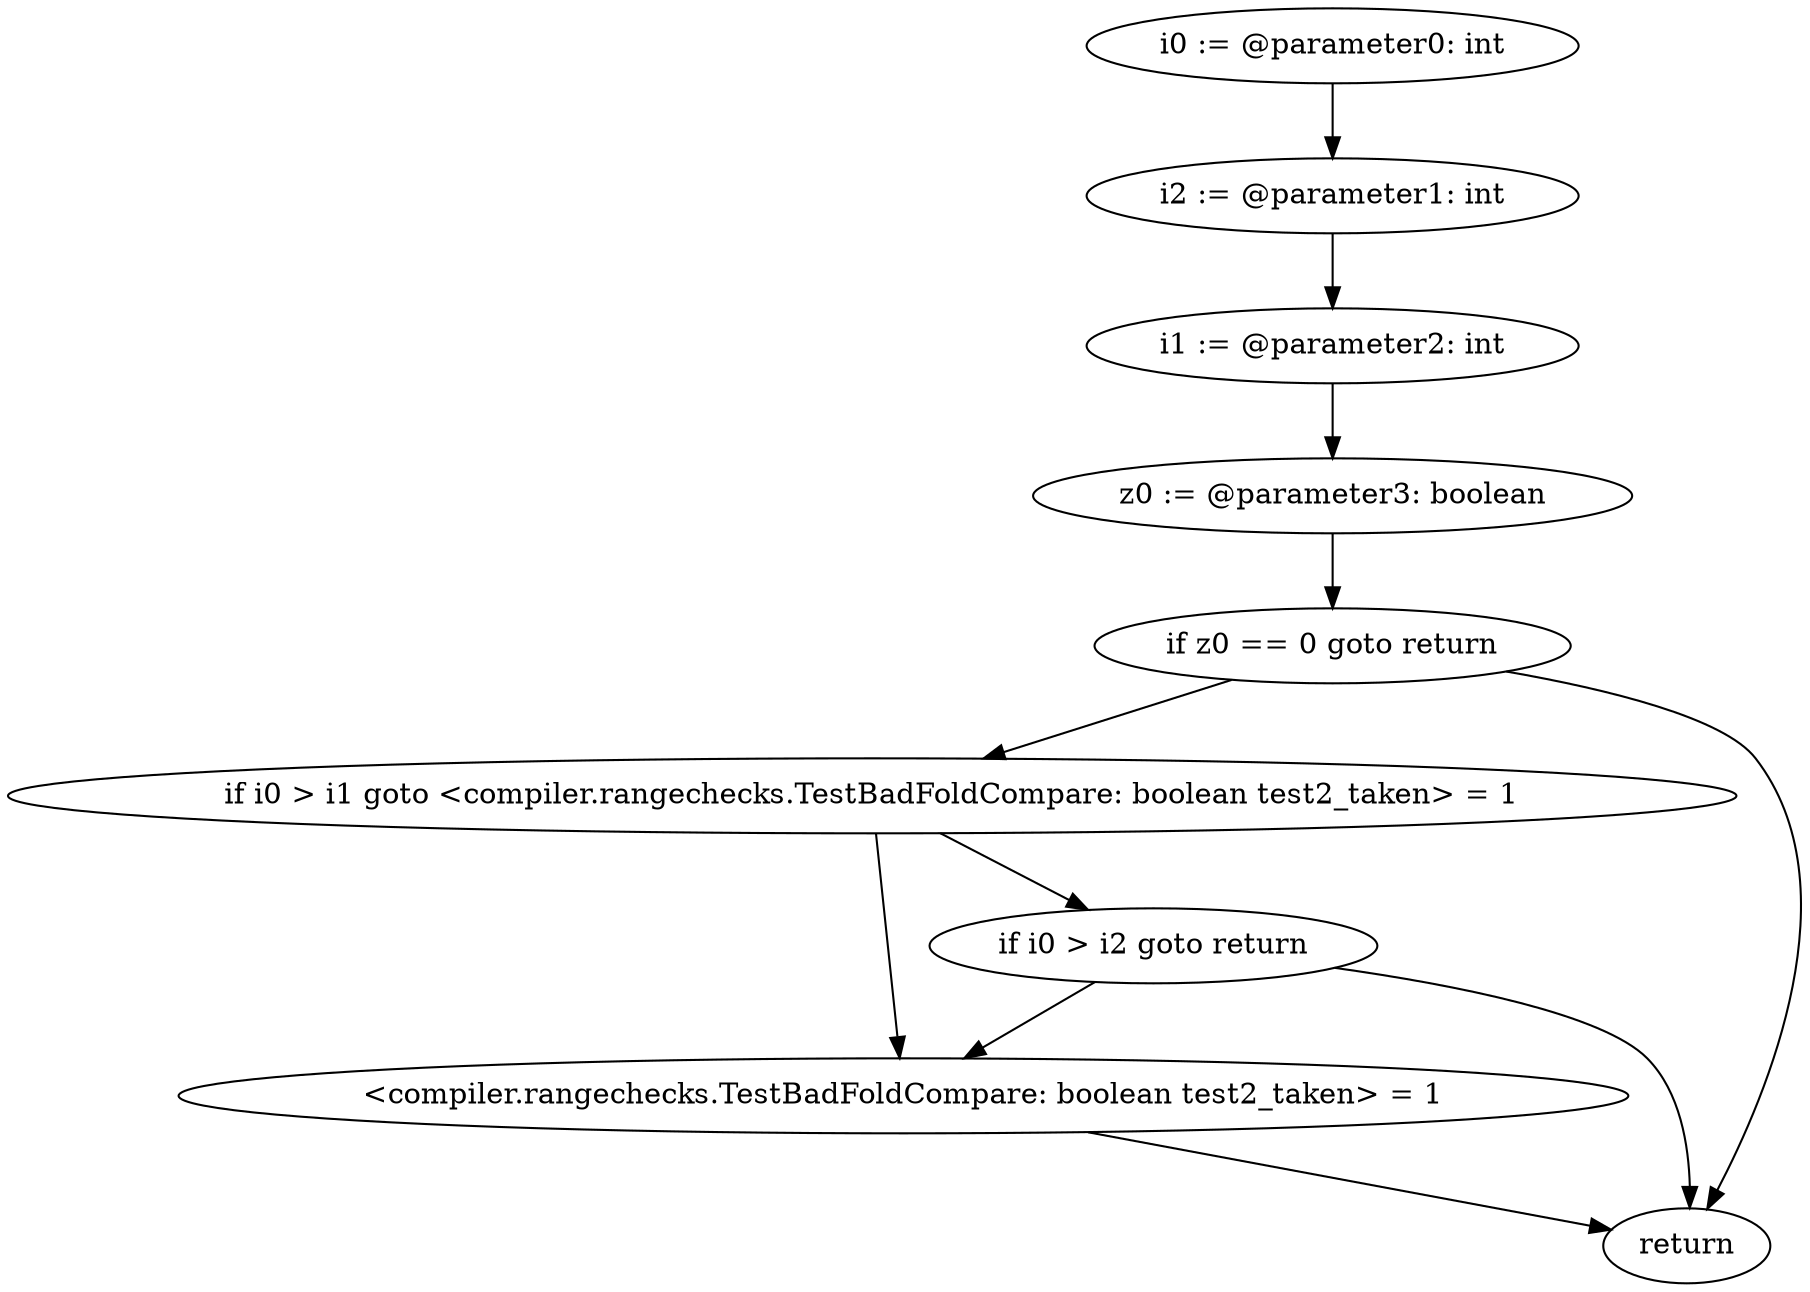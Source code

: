 digraph "unitGraph" {
    "i0 := @parameter0: int"
    "i2 := @parameter1: int"
    "i1 := @parameter2: int"
    "z0 := @parameter3: boolean"
    "if z0 == 0 goto return"
    "if i0 > i1 goto <compiler.rangechecks.TestBadFoldCompare: boolean test2_taken> = 1"
    "if i0 > i2 goto return"
    "<compiler.rangechecks.TestBadFoldCompare: boolean test2_taken> = 1"
    "return"
    "i0 := @parameter0: int"->"i2 := @parameter1: int";
    "i2 := @parameter1: int"->"i1 := @parameter2: int";
    "i1 := @parameter2: int"->"z0 := @parameter3: boolean";
    "z0 := @parameter3: boolean"->"if z0 == 0 goto return";
    "if z0 == 0 goto return"->"if i0 > i1 goto <compiler.rangechecks.TestBadFoldCompare: boolean test2_taken> = 1";
    "if z0 == 0 goto return"->"return";
    "if i0 > i1 goto <compiler.rangechecks.TestBadFoldCompare: boolean test2_taken> = 1"->"if i0 > i2 goto return";
    "if i0 > i1 goto <compiler.rangechecks.TestBadFoldCompare: boolean test2_taken> = 1"->"<compiler.rangechecks.TestBadFoldCompare: boolean test2_taken> = 1";
    "if i0 > i2 goto return"->"<compiler.rangechecks.TestBadFoldCompare: boolean test2_taken> = 1";
    "if i0 > i2 goto return"->"return";
    "<compiler.rangechecks.TestBadFoldCompare: boolean test2_taken> = 1"->"return";
}
